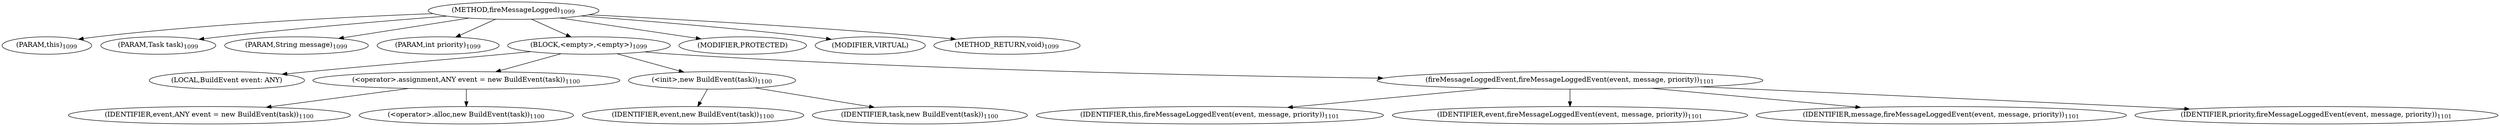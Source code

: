 digraph "fireMessageLogged" {  
"3285" [label = <(METHOD,fireMessageLogged)<SUB>1099</SUB>> ]
"176" [label = <(PARAM,this)<SUB>1099</SUB>> ]
"3286" [label = <(PARAM,Task task)<SUB>1099</SUB>> ]
"3287" [label = <(PARAM,String message)<SUB>1099</SUB>> ]
"3288" [label = <(PARAM,int priority)<SUB>1099</SUB>> ]
"3289" [label = <(BLOCK,&lt;empty&gt;,&lt;empty&gt;)<SUB>1099</SUB>> ]
"174" [label = <(LOCAL,BuildEvent event: ANY)> ]
"3290" [label = <(&lt;operator&gt;.assignment,ANY event = new BuildEvent(task))<SUB>1100</SUB>> ]
"3291" [label = <(IDENTIFIER,event,ANY event = new BuildEvent(task))<SUB>1100</SUB>> ]
"3292" [label = <(&lt;operator&gt;.alloc,new BuildEvent(task))<SUB>1100</SUB>> ]
"3293" [label = <(&lt;init&gt;,new BuildEvent(task))<SUB>1100</SUB>> ]
"173" [label = <(IDENTIFIER,event,new BuildEvent(task))<SUB>1100</SUB>> ]
"3294" [label = <(IDENTIFIER,task,new BuildEvent(task))<SUB>1100</SUB>> ]
"3295" [label = <(fireMessageLoggedEvent,fireMessageLoggedEvent(event, message, priority))<SUB>1101</SUB>> ]
"175" [label = <(IDENTIFIER,this,fireMessageLoggedEvent(event, message, priority))<SUB>1101</SUB>> ]
"3296" [label = <(IDENTIFIER,event,fireMessageLoggedEvent(event, message, priority))<SUB>1101</SUB>> ]
"3297" [label = <(IDENTIFIER,message,fireMessageLoggedEvent(event, message, priority))<SUB>1101</SUB>> ]
"3298" [label = <(IDENTIFIER,priority,fireMessageLoggedEvent(event, message, priority))<SUB>1101</SUB>> ]
"3299" [label = <(MODIFIER,PROTECTED)> ]
"3300" [label = <(MODIFIER,VIRTUAL)> ]
"3301" [label = <(METHOD_RETURN,void)<SUB>1099</SUB>> ]
  "3285" -> "176" 
  "3285" -> "3286" 
  "3285" -> "3287" 
  "3285" -> "3288" 
  "3285" -> "3289" 
  "3285" -> "3299" 
  "3285" -> "3300" 
  "3285" -> "3301" 
  "3289" -> "174" 
  "3289" -> "3290" 
  "3289" -> "3293" 
  "3289" -> "3295" 
  "3290" -> "3291" 
  "3290" -> "3292" 
  "3293" -> "173" 
  "3293" -> "3294" 
  "3295" -> "175" 
  "3295" -> "3296" 
  "3295" -> "3297" 
  "3295" -> "3298" 
}
